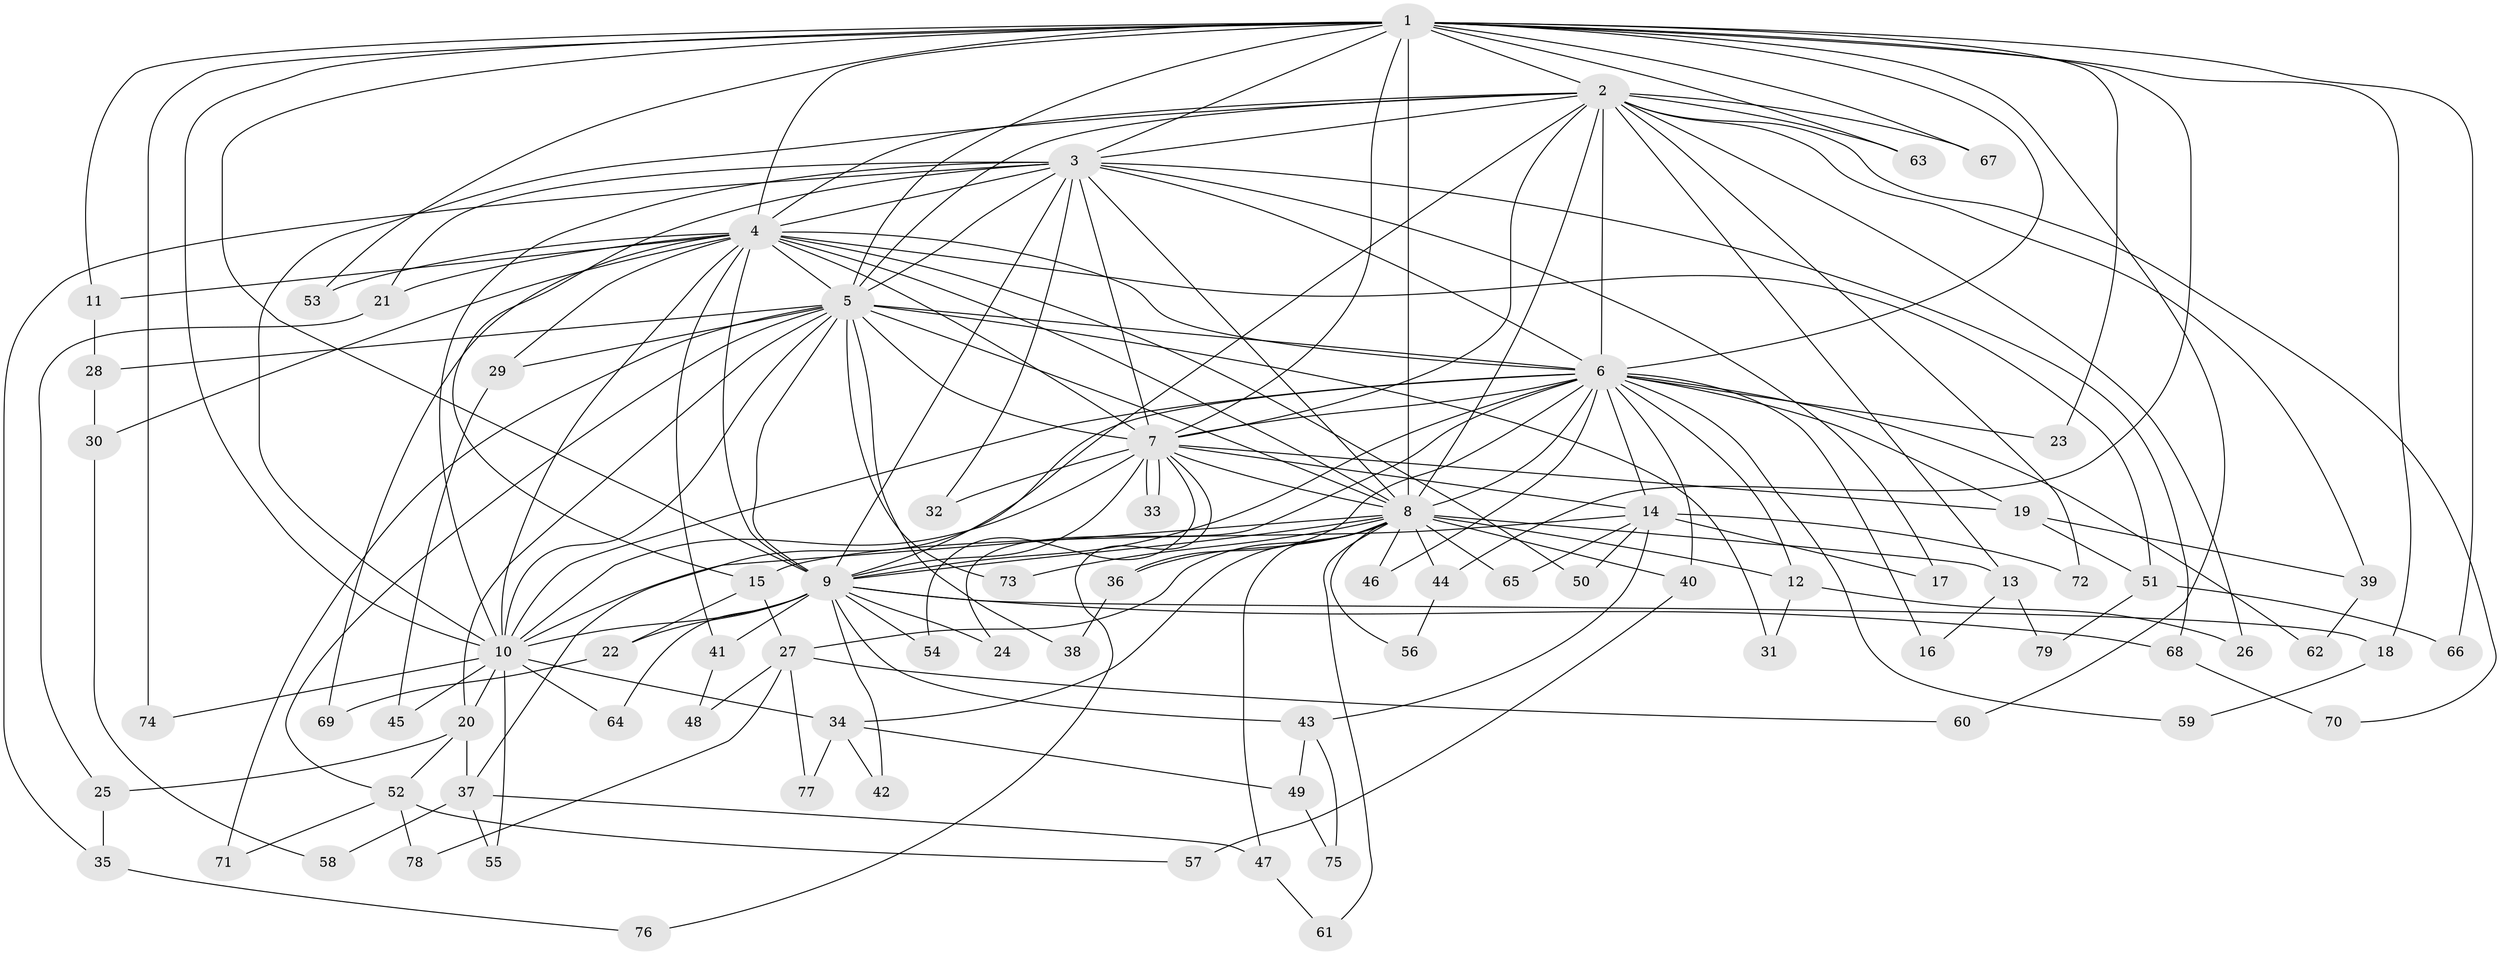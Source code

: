 // coarse degree distribution, {15: 0.05, 4: 0.225, 12: 0.05, 3: 0.225, 5: 0.05, 2: 0.225, 11: 0.025, 1: 0.025, 6: 0.025, 13: 0.025, 8: 0.025, 16: 0.025, 20: 0.025}
// Generated by graph-tools (version 1.1) at 2025/36/03/04/25 23:36:18]
// undirected, 79 vertices, 183 edges
graph export_dot {
  node [color=gray90,style=filled];
  1;
  2;
  3;
  4;
  5;
  6;
  7;
  8;
  9;
  10;
  11;
  12;
  13;
  14;
  15;
  16;
  17;
  18;
  19;
  20;
  21;
  22;
  23;
  24;
  25;
  26;
  27;
  28;
  29;
  30;
  31;
  32;
  33;
  34;
  35;
  36;
  37;
  38;
  39;
  40;
  41;
  42;
  43;
  44;
  45;
  46;
  47;
  48;
  49;
  50;
  51;
  52;
  53;
  54;
  55;
  56;
  57;
  58;
  59;
  60;
  61;
  62;
  63;
  64;
  65;
  66;
  67;
  68;
  69;
  70;
  71;
  72;
  73;
  74;
  75;
  76;
  77;
  78;
  79;
  1 -- 2;
  1 -- 3;
  1 -- 4;
  1 -- 5;
  1 -- 6;
  1 -- 7;
  1 -- 8;
  1 -- 9;
  1 -- 10;
  1 -- 11;
  1 -- 18;
  1 -- 23;
  1 -- 44;
  1 -- 53;
  1 -- 60;
  1 -- 63;
  1 -- 66;
  1 -- 67;
  1 -- 74;
  2 -- 3;
  2 -- 4;
  2 -- 5;
  2 -- 6;
  2 -- 7;
  2 -- 8;
  2 -- 9;
  2 -- 10;
  2 -- 13;
  2 -- 26;
  2 -- 39;
  2 -- 63;
  2 -- 67;
  2 -- 70;
  2 -- 72;
  3 -- 4;
  3 -- 5;
  3 -- 6;
  3 -- 7;
  3 -- 8;
  3 -- 9;
  3 -- 10;
  3 -- 15;
  3 -- 17;
  3 -- 21;
  3 -- 32;
  3 -- 35;
  3 -- 68;
  4 -- 5;
  4 -- 6;
  4 -- 7;
  4 -- 8;
  4 -- 9;
  4 -- 10;
  4 -- 11;
  4 -- 21;
  4 -- 29;
  4 -- 30;
  4 -- 41;
  4 -- 50;
  4 -- 51;
  4 -- 53;
  4 -- 69;
  5 -- 6;
  5 -- 7;
  5 -- 8;
  5 -- 9;
  5 -- 10;
  5 -- 20;
  5 -- 28;
  5 -- 29;
  5 -- 31;
  5 -- 38;
  5 -- 52;
  5 -- 71;
  5 -- 73;
  6 -- 7;
  6 -- 8;
  6 -- 9;
  6 -- 10;
  6 -- 12;
  6 -- 14;
  6 -- 16;
  6 -- 19;
  6 -- 23;
  6 -- 24;
  6 -- 36;
  6 -- 37;
  6 -- 40;
  6 -- 46;
  6 -- 59;
  6 -- 62;
  7 -- 8;
  7 -- 9;
  7 -- 10;
  7 -- 14;
  7 -- 19;
  7 -- 32;
  7 -- 33;
  7 -- 33;
  7 -- 54;
  7 -- 76;
  8 -- 9;
  8 -- 10;
  8 -- 12;
  8 -- 13;
  8 -- 27;
  8 -- 34;
  8 -- 36;
  8 -- 40;
  8 -- 44;
  8 -- 46;
  8 -- 47;
  8 -- 56;
  8 -- 61;
  8 -- 65;
  8 -- 73;
  9 -- 10;
  9 -- 18;
  9 -- 22;
  9 -- 24;
  9 -- 41;
  9 -- 42;
  9 -- 43;
  9 -- 54;
  9 -- 64;
  9 -- 68;
  10 -- 20;
  10 -- 34;
  10 -- 45;
  10 -- 55;
  10 -- 64;
  10 -- 74;
  11 -- 28;
  12 -- 26;
  12 -- 31;
  13 -- 16;
  13 -- 79;
  14 -- 15;
  14 -- 17;
  14 -- 43;
  14 -- 50;
  14 -- 65;
  14 -- 72;
  15 -- 22;
  15 -- 27;
  18 -- 59;
  19 -- 39;
  19 -- 51;
  20 -- 25;
  20 -- 37;
  20 -- 52;
  21 -- 25;
  22 -- 69;
  25 -- 35;
  27 -- 48;
  27 -- 60;
  27 -- 77;
  27 -- 78;
  28 -- 30;
  29 -- 45;
  30 -- 58;
  34 -- 42;
  34 -- 49;
  34 -- 77;
  35 -- 76;
  36 -- 38;
  37 -- 47;
  37 -- 55;
  37 -- 58;
  39 -- 62;
  40 -- 57;
  41 -- 48;
  43 -- 49;
  43 -- 75;
  44 -- 56;
  47 -- 61;
  49 -- 75;
  51 -- 66;
  51 -- 79;
  52 -- 57;
  52 -- 71;
  52 -- 78;
  68 -- 70;
}
